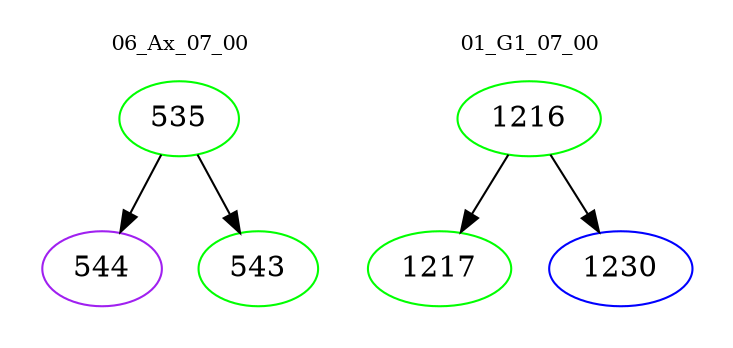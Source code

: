 digraph{
subgraph cluster_0 {
color = white
label = "06_Ax_07_00";
fontsize=10;
T0_535 [label="535", color="green"]
T0_535 -> T0_544 [color="black"]
T0_544 [label="544", color="purple"]
T0_535 -> T0_543 [color="black"]
T0_543 [label="543", color="green"]
}
subgraph cluster_1 {
color = white
label = "01_G1_07_00";
fontsize=10;
T1_1216 [label="1216", color="green"]
T1_1216 -> T1_1217 [color="black"]
T1_1217 [label="1217", color="green"]
T1_1216 -> T1_1230 [color="black"]
T1_1230 [label="1230", color="blue"]
}
}
